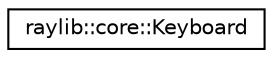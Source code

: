 digraph "Graphical Class Hierarchy"
{
 // LATEX_PDF_SIZE
  edge [fontname="Helvetica",fontsize="10",labelfontname="Helvetica",labelfontsize="10"];
  node [fontname="Helvetica",fontsize="10",shape=record];
  rankdir="LR";
  Node0 [label="raylib::core::Keyboard",height=0.2,width=0.4,color="black", fillcolor="white", style="filled",URL="$classraylib_1_1core_1_1_keyboard.html",tooltip=" "];
}
